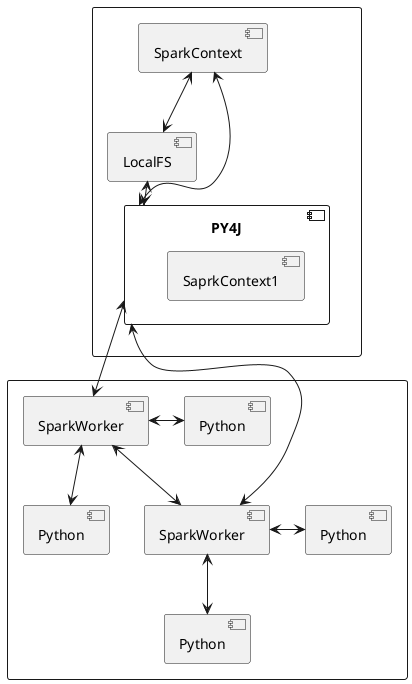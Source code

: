 @startuml "pyspark-architecture"

rectangle {
    [SparkContext]
    
    component "PY4J"{
        [SaprkContext1] as Sparkontext
    }
   
    [LocalFS]
}

rectangle {
    [SparkWorker1] as "SparkWorker"
    [SparkWorker2] as "SparkWorker"

    [Python1] as "Python"
    [Python2] as "Python"
    [Python3] as "Python"
    [Python4] as "Python"

}


[SparkContext] <--> PY4J
[SparkContext] <--> [LocalFS]
[LocalFS] <--> PY4J

[SparkWorker1] <-r-> [Python1]
[SparkWorker1] <-d-> [Python2]

[SparkWorker2] <-r-> [Python3]
[SparkWorker2] <-d-> [Python4]
 
[SparkWorker1] <-d-> [SparkWorker2]
[PY4J] <--> [SparkWorker1]
[PY4J] <--> [SparkWorker2]


@enduml